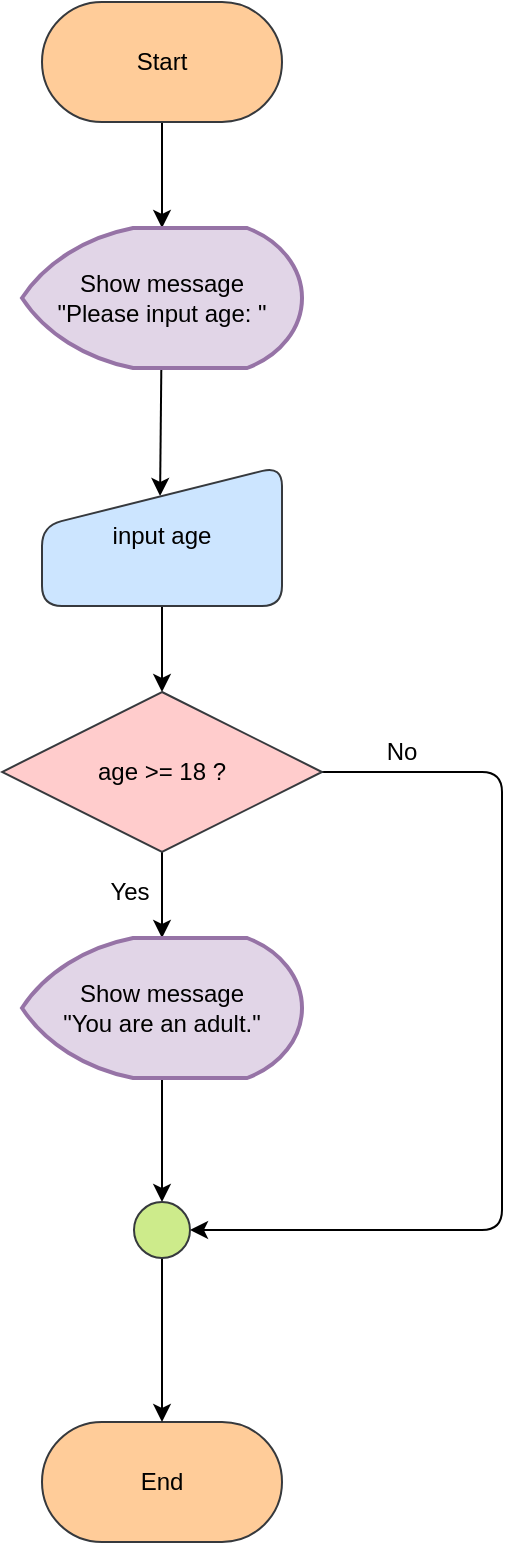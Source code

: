 <mxfile>
    <diagram id="z1f2R6UZLK6JEolr86jY" name="Page-1">
        <mxGraphModel dx="779" dy="528" grid="1" gridSize="10" guides="1" tooltips="1" connect="1" arrows="1" fold="1" page="1" pageScale="1" pageWidth="850" pageHeight="1100" math="0" shadow="0">
            <root>
                <mxCell id="0"/>
                <mxCell id="1" parent="0"/>
                <mxCell id="10" value="" style="edgeStyle=none;html=1;" parent="1" source="2" target="4" edge="1">
                    <mxGeometry relative="1" as="geometry"/>
                </mxCell>
                <mxCell id="2" value="Start" style="rounded=1;whiteSpace=wrap;html=1;arcSize=50;fillColor=#ffcc99;strokeColor=#36393d;fontColor=#000000;" parent="1" vertex="1">
                    <mxGeometry x="90" y="50" width="120" height="60" as="geometry"/>
                </mxCell>
                <mxCell id="3" value="End" style="rounded=1;whiteSpace=wrap;html=1;arcSize=50;fillColor=#ffcc99;strokeColor=#36393d;fontColor=#000000;" parent="1" vertex="1">
                    <mxGeometry x="90" y="760" width="120" height="60" as="geometry"/>
                </mxCell>
                <mxCell id="11" value="" style="edgeStyle=none;html=1;entryX=0.492;entryY=0.214;entryDx=0;entryDy=0;entryPerimeter=0;" parent="1" source="4" target="6" edge="1">
                    <mxGeometry relative="1" as="geometry"/>
                </mxCell>
                <mxCell id="4" value="Show message &lt;br&gt;&quot;Please input age: &quot;" style="strokeWidth=2;html=1;shape=mxgraph.flowchart.display;whiteSpace=wrap;fillColor=#e1d5e7;strokeColor=#9673a6;fontColor=#000000;" parent="1" vertex="1">
                    <mxGeometry x="80" y="163" width="140" height="70" as="geometry"/>
                </mxCell>
                <mxCell id="12" value="" style="edgeStyle=none;html=1;" parent="1" source="6" target="7" edge="1">
                    <mxGeometry relative="1" as="geometry"/>
                </mxCell>
                <mxCell id="6" value="input age" style="shape=manualInput;whiteSpace=wrap;html=1;rounded=1;fillColor=#cce5ff;strokeColor=#36393d;fontColor=#000000;" parent="1" vertex="1">
                    <mxGeometry x="90" y="282" width="120" height="70" as="geometry"/>
                </mxCell>
                <mxCell id="13" value="" style="edgeStyle=none;html=1;" parent="1" source="7" target="8" edge="1">
                    <mxGeometry relative="1" as="geometry"/>
                </mxCell>
                <mxCell id="16" style="edgeStyle=none;html=1;exitX=1;exitY=0.5;exitDx=0;exitDy=0;" parent="1" source="7" target="19" edge="1">
                    <mxGeometry relative="1" as="geometry">
                        <mxPoint x="165.0" y="669.0" as="targetPoint"/>
                        <Array as="points">
                            <mxPoint x="320" y="435"/>
                            <mxPoint x="320" y="540"/>
                            <mxPoint x="320" y="664"/>
                        </Array>
                    </mxGeometry>
                </mxCell>
                <mxCell id="7" value="age &amp;gt;= 18 ?" style="rhombus;whiteSpace=wrap;html=1;rounded=0;fillColor=#ffcccc;strokeColor=#36393d;fontColor=#000000;" parent="1" vertex="1">
                    <mxGeometry x="70" y="395" width="160" height="80" as="geometry"/>
                </mxCell>
                <mxCell id="14" value="" style="edgeStyle=none;html=1;entryX=0;entryY=0.5;entryDx=0;entryDy=0;entryPerimeter=0;" parent="1" source="8" target="19" edge="1">
                    <mxGeometry relative="1" as="geometry">
                        <mxPoint x="150.0" y="654.0" as="targetPoint"/>
                    </mxGeometry>
                </mxCell>
                <mxCell id="8" value="Show message &lt;br&gt;&quot;You are an adult.&quot;" style="strokeWidth=2;html=1;shape=mxgraph.flowchart.display;whiteSpace=wrap;fillColor=#e1d5e7;strokeColor=#9673a6;fontColor=#000000;" parent="1" vertex="1">
                    <mxGeometry x="80" y="518" width="140" height="70" as="geometry"/>
                </mxCell>
                <mxCell id="15" value="" style="edgeStyle=none;html=1;exitX=1;exitY=0.5;exitDx=0;exitDy=0;exitPerimeter=0;" parent="1" source="19" target="3" edge="1">
                    <mxGeometry relative="1" as="geometry">
                        <mxPoint x="150.0" y="684.0" as="sourcePoint"/>
                    </mxGeometry>
                </mxCell>
                <mxCell id="17" value="Yes" style="text;strokeColor=none;align=center;fillColor=none;html=1;verticalAlign=middle;whiteSpace=wrap;rounded=0;" parent="1" vertex="1">
                    <mxGeometry x="104" y="480" width="60" height="30" as="geometry"/>
                </mxCell>
                <mxCell id="18" value="No" style="text;strokeColor=none;align=center;fillColor=none;html=1;verticalAlign=middle;whiteSpace=wrap;rounded=0;" parent="1" vertex="1">
                    <mxGeometry x="240" y="410" width="60" height="30" as="geometry"/>
                </mxCell>
                <mxCell id="19" value="" style="verticalLabelPosition=bottom;verticalAlign=top;html=1;shape=mxgraph.flowchart.on-page_reference;rounded=0;direction=south;fillColor=#cdeb8b;strokeColor=#36393d;" parent="1" vertex="1">
                    <mxGeometry x="136" y="650" width="28" height="28" as="geometry"/>
                </mxCell>
            </root>
        </mxGraphModel>
    </diagram>
</mxfile>